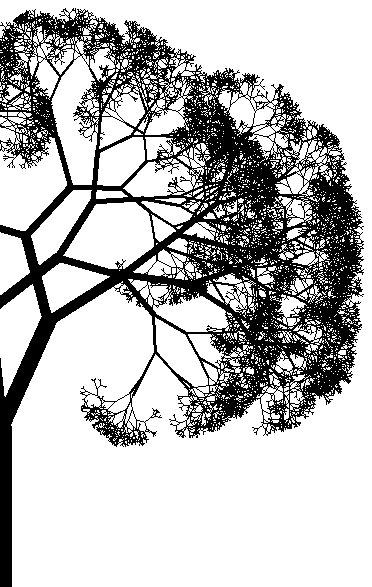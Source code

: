 beginfig(1)
u:=2cm; branchrotation := 60;
offset := 180-branchrotation;
thinning := 0.65;
shortening := 0.75;
def drawit(expr p, linethickness) =
  draw p withpen pencircle scaled linethickness;
enddef;
vardef tree(expr A,B,n,size) =
  save C,D,thickness; pair C,D;
  thickness := size;
  C := shortening[B, A rotatedaround(B,
    offset+uniformdeviate(branchrotation))];
  D := shortening[B, A rotatedaround(B,
    -offset-uniformdeviate(branchrotation))];
  if n>0:
    drawit(A--B, thickness);
    thickness := thinning*thickness;
    tree(B, C, n-1, thickness);
    tree(B, D, n-1, thickness);
  else:
    drawit(A--B,thickness);
    thickness := thinning*thickness;
    drawit(B--C, thickness);
    drawit(B--D, thickness);
  fi;
enddef;
tree((0,0), (0,u), 13, 3mm);
endfig;
end;

